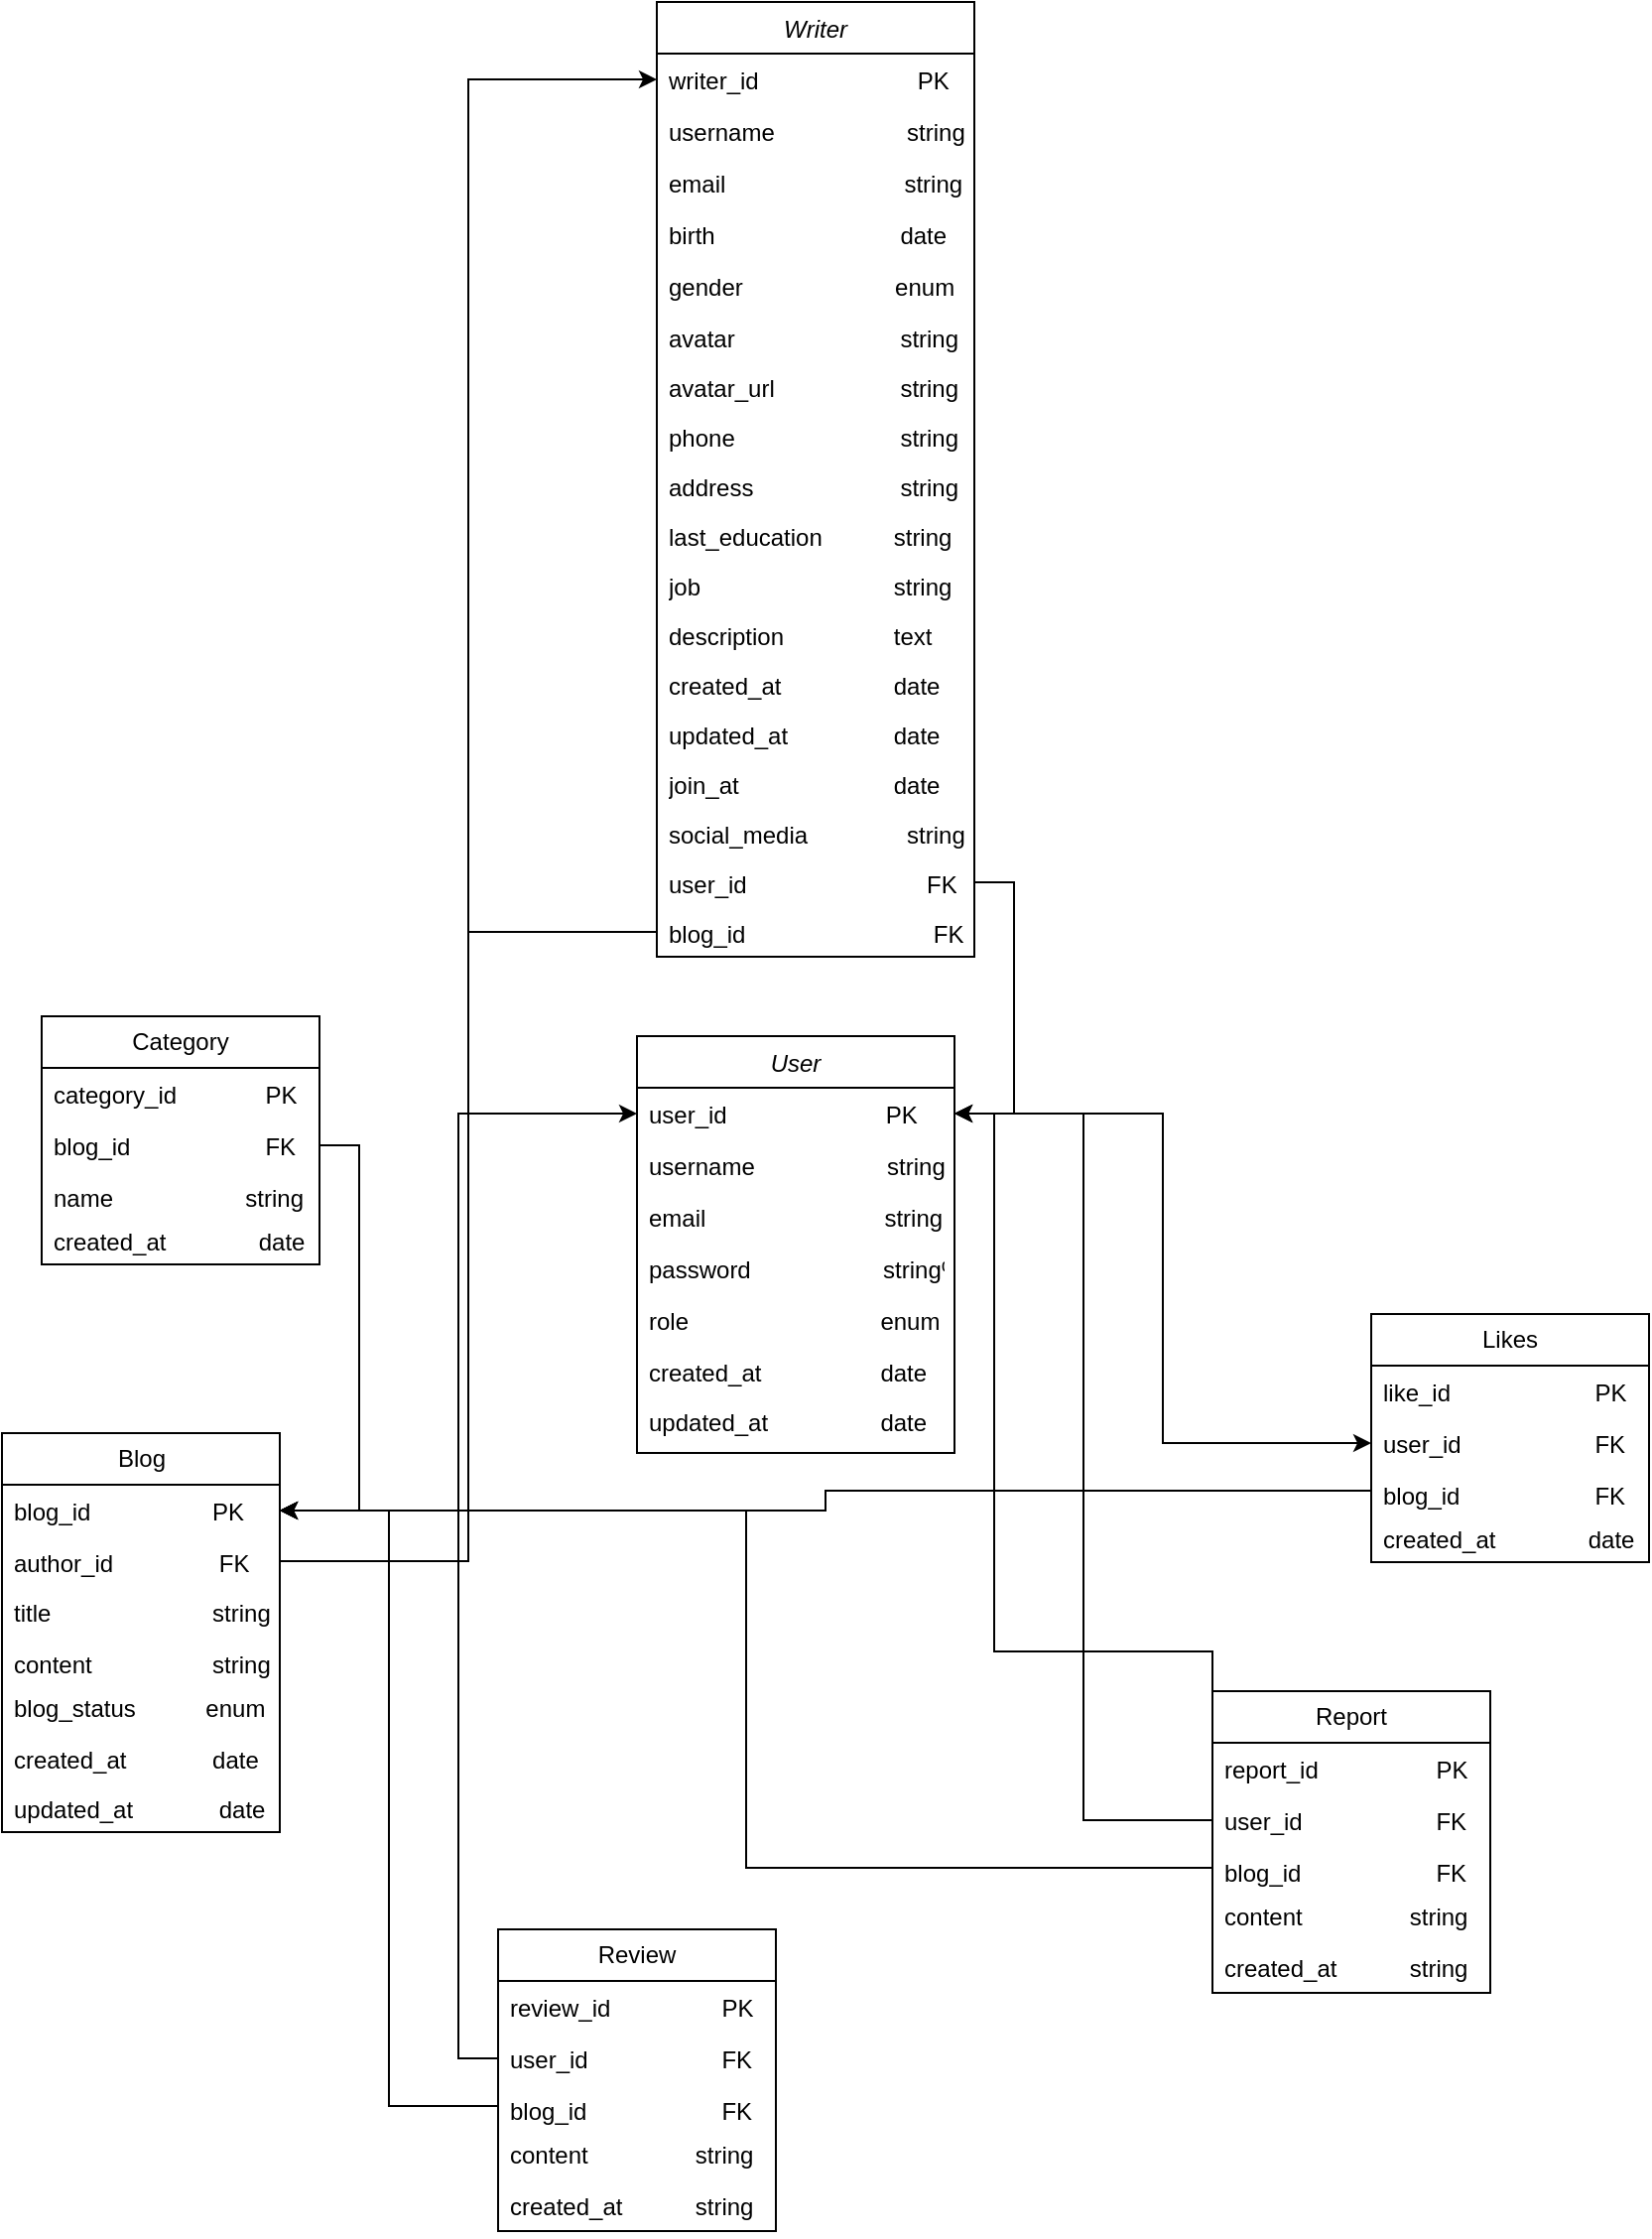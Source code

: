 <mxfile version="24.7.6">
  <diagram id="C5RBs43oDa-KdzZeNtuy" name="Page-1">
    <mxGraphModel dx="3318" dy="2538" grid="1" gridSize="10" guides="1" tooltips="1" connect="1" arrows="1" fold="1" page="1" pageScale="1" pageWidth="827" pageHeight="1169" math="0" shadow="0">
      <root>
        <mxCell id="WIyWlLk6GJQsqaUBKTNV-0" />
        <mxCell id="WIyWlLk6GJQsqaUBKTNV-1" parent="WIyWlLk6GJQsqaUBKTNV-0" />
        <mxCell id="zkfFHV4jXpPFQw0GAbJ--0" value="User" style="swimlane;fontStyle=2;align=center;verticalAlign=top;childLayout=stackLayout;horizontal=1;startSize=26;horizontalStack=0;resizeParent=1;resizeLast=0;collapsible=1;marginBottom=0;rounded=0;shadow=0;strokeWidth=1;" parent="WIyWlLk6GJQsqaUBKTNV-1" vertex="1">
          <mxGeometry x="160" y="-70" width="160" height="210" as="geometry">
            <mxRectangle x="230" y="140" width="160" height="26" as="alternateBounds" />
          </mxGeometry>
        </mxCell>
        <mxCell id="zkfFHV4jXpPFQw0GAbJ--1" value="user_id                        PK" style="text;align=left;verticalAlign=top;spacingLeft=4;spacingRight=4;overflow=hidden;rotatable=0;points=[[0,0.5],[1,0.5]];portConstraint=eastwest;" parent="zkfFHV4jXpPFQw0GAbJ--0" vertex="1">
          <mxGeometry y="26" width="160" height="26" as="geometry" />
        </mxCell>
        <mxCell id="zkfFHV4jXpPFQw0GAbJ--2" value="username                    string" style="text;align=left;verticalAlign=top;spacingLeft=4;spacingRight=4;overflow=hidden;rotatable=0;points=[[0,0.5],[1,0.5]];portConstraint=eastwest;rounded=0;shadow=0;html=0;" parent="zkfFHV4jXpPFQw0GAbJ--0" vertex="1">
          <mxGeometry y="52" width="160" height="26" as="geometry" />
        </mxCell>
        <mxCell id="zkfFHV4jXpPFQw0GAbJ--3" value="email                           string" style="text;align=left;verticalAlign=top;spacingLeft=4;spacingRight=4;overflow=hidden;rotatable=0;points=[[0,0.5],[1,0.5]];portConstraint=eastwest;rounded=0;shadow=0;html=0;" parent="zkfFHV4jXpPFQw0GAbJ--0" vertex="1">
          <mxGeometry y="78" width="160" height="26" as="geometry" />
        </mxCell>
        <mxCell id="Y3BVVtaJhXYWd-RFgLmI-7" value="password                    string%3CmxGraphModel%3E%3Croot%3E%3CmxCell%20id%3D%220%22%2F%3E%3CmxCell%20id%3D%221%22%20parent%3D%220%22%2F%3E%3CmxCell%20id%3D%222%22%20value%3D%22email%C2%A0%C2%A0%C2%A0%C2%A0%C2%A0%C2%A0%C2%A0%C2%A0%C2%A0%C2%A0%C2%A0%C2%A0%C2%A0%C2%A0%C2%A0%C2%A0%C2%A0%C2%A0%C2%A0%C2%A0%C2%A0%C2%A0%C2%A0%C2%A0%C2%A0%C2%A0%C2%A0string%22%20style%3D%22text%3Balign%3Dleft%3BverticalAlign%3Dtop%3BspacingLeft%3D4%3BspacingRight%3D4%3Boverflow%3Dhidden%3Brotatable%3D0%3Bpoints%3D%5B%5B0%2C0.5%5D%2C%5B1%2C0.5%5D%5D%3BportConstraint%3Deastwest%3Brounded%3D0%3Bshadow%3D0%3Bhtml%3D0%3B%22%20vertex%3D%221%22%20parent%3D%221%22%3E%3CmxGeometry%20x%3D%22230%22%20y%3D%22188%22%20width%3D%22160%22%20height%3D%2226%22%20as%3D%22geometry%22%2F%3E%3C%2FmxCell%3E%3C%2Froot%3E%3C%2FmxGraphModel%3E" style="text;align=left;verticalAlign=top;spacingLeft=4;spacingRight=4;overflow=hidden;rotatable=0;points=[[0,0.5],[1,0.5]];portConstraint=eastwest;rounded=0;shadow=0;html=0;" parent="zkfFHV4jXpPFQw0GAbJ--0" vertex="1">
          <mxGeometry y="104" width="160" height="26" as="geometry" />
        </mxCell>
        <mxCell id="Y3BVVtaJhXYWd-RFgLmI-8" value="role                             enum" style="text;align=left;verticalAlign=top;spacingLeft=4;spacingRight=4;overflow=hidden;rotatable=0;points=[[0,0.5],[1,0.5]];portConstraint=eastwest;rounded=0;shadow=0;html=0;" parent="zkfFHV4jXpPFQw0GAbJ--0" vertex="1">
          <mxGeometry y="130" width="160" height="26" as="geometry" />
        </mxCell>
        <mxCell id="Y3BVVtaJhXYWd-RFgLmI-24" value="created_at&lt;span style=&quot;white-space: pre;&quot;&gt;&#x9;&lt;/span&gt;&amp;nbsp; &amp;nbsp; &amp;nbsp; &amp;nbsp; &amp;nbsp; &amp;nbsp;date" style="text;strokeColor=none;fillColor=none;align=left;verticalAlign=top;spacingLeft=4;spacingRight=4;overflow=hidden;rotatable=0;points=[[0,0.5],[1,0.5]];portConstraint=eastwest;whiteSpace=wrap;html=1;" parent="zkfFHV4jXpPFQw0GAbJ--0" vertex="1">
          <mxGeometry y="156" width="160" height="25" as="geometry" />
        </mxCell>
        <mxCell id="Y3BVVtaJhXYWd-RFgLmI-25" value="updated_at&lt;span style=&quot;white-space: pre;&quot;&gt;&#x9;&lt;/span&gt;&amp;nbsp; &amp;nbsp; &amp;nbsp; &amp;nbsp; &amp;nbsp; &amp;nbsp;date" style="text;strokeColor=none;fillColor=none;align=left;verticalAlign=top;spacingLeft=4;spacingRight=4;overflow=hidden;rotatable=0;points=[[0,0.5],[1,0.5]];portConstraint=eastwest;whiteSpace=wrap;html=1;" parent="zkfFHV4jXpPFQw0GAbJ--0" vertex="1">
          <mxGeometry y="181" width="160" height="25" as="geometry" />
        </mxCell>
        <mxCell id="Y3BVVtaJhXYWd-RFgLmI-3" value="Blog" style="swimlane;fontStyle=0;childLayout=stackLayout;horizontal=1;startSize=26;fillColor=none;horizontalStack=0;resizeParent=1;resizeParentMax=0;resizeLast=0;collapsible=1;marginBottom=0;html=1;" parent="WIyWlLk6GJQsqaUBKTNV-1" vertex="1">
          <mxGeometry x="-160" y="130" width="140" height="201" as="geometry" />
        </mxCell>
        <mxCell id="Y3BVVtaJhXYWd-RFgLmI-4" value="blog_id&lt;span style=&quot;white-space: pre;&quot;&gt;&#x9;&lt;/span&gt;&lt;span style=&quot;white-space: pre;&quot;&gt;&#x9;&lt;/span&gt;&amp;nbsp; &amp;nbsp; &amp;nbsp;&amp;nbsp;&lt;span style=&quot;white-space: pre;&quot;&gt;PK&lt;/span&gt;" style="text;strokeColor=none;fillColor=none;align=left;verticalAlign=top;spacingLeft=4;spacingRight=4;overflow=hidden;rotatable=0;points=[[0,0.5],[1,0.5]];portConstraint=eastwest;whiteSpace=wrap;html=1;" parent="Y3BVVtaJhXYWd-RFgLmI-3" vertex="1">
          <mxGeometry y="26" width="140" height="26" as="geometry" />
        </mxCell>
        <mxCell id="Y3BVVtaJhXYWd-RFgLmI-18" value="author_id&lt;span style=&quot;white-space: pre;&quot;&gt;&#x9;&lt;/span&gt;&lt;span style=&quot;white-space: pre;&quot;&gt;&#x9;&amp;nbsp;&lt;/span&gt;&amp;nbsp; &amp;nbsp; &amp;nbsp; FK" style="text;strokeColor=none;fillColor=none;align=left;verticalAlign=top;spacingLeft=4;spacingRight=4;overflow=hidden;rotatable=0;points=[[0,0.5],[1,0.5]];portConstraint=eastwest;whiteSpace=wrap;html=1;" parent="Y3BVVtaJhXYWd-RFgLmI-3" vertex="1">
          <mxGeometry y="52" width="140" height="25" as="geometry" />
        </mxCell>
        <mxCell id="Y3BVVtaJhXYWd-RFgLmI-5" value="title&lt;span style=&quot;white-space: pre;&quot;&gt;&#x9;&lt;/span&gt;&lt;span style=&quot;white-space: pre;&quot;&gt;&#x9;&lt;/span&gt;&lt;span style=&quot;white-space: pre;&quot;&gt;&#x9;&lt;/span&gt;&amp;nbsp; &amp;nbsp; &amp;nbsp; string" style="text;strokeColor=none;fillColor=none;align=left;verticalAlign=top;spacingLeft=4;spacingRight=4;overflow=hidden;rotatable=0;points=[[0,0.5],[1,0.5]];portConstraint=eastwest;whiteSpace=wrap;html=1;" parent="Y3BVVtaJhXYWd-RFgLmI-3" vertex="1">
          <mxGeometry y="77" width="140" height="26" as="geometry" />
        </mxCell>
        <mxCell id="Y3BVVtaJhXYWd-RFgLmI-6" value="content&lt;span style=&quot;white-space: pre;&quot;&gt;&#x9;&lt;/span&gt;&lt;span style=&quot;white-space: pre;&quot;&gt;&#x9;&lt;/span&gt;&amp;nbsp; &amp;nbsp; &amp;nbsp; string" style="text;strokeColor=none;fillColor=none;align=left;verticalAlign=top;spacingLeft=4;spacingRight=4;overflow=hidden;rotatable=0;points=[[0,0.5],[1,0.5]];portConstraint=eastwest;whiteSpace=wrap;html=1;" parent="Y3BVVtaJhXYWd-RFgLmI-3" vertex="1">
          <mxGeometry y="103" width="140" height="22" as="geometry" />
        </mxCell>
        <mxCell id="Y3BVVtaJhXYWd-RFgLmI-59" value="blog_status&lt;span style=&quot;white-space: pre;&quot;&gt;&#x9;&lt;/span&gt;&amp;nbsp; &amp;nbsp; &amp;nbsp;enum" style="text;strokeColor=none;fillColor=none;align=left;verticalAlign=top;spacingLeft=4;spacingRight=4;overflow=hidden;rotatable=0;points=[[0,0.5],[1,0.5]];portConstraint=eastwest;whiteSpace=wrap;html=1;" parent="Y3BVVtaJhXYWd-RFgLmI-3" vertex="1">
          <mxGeometry y="125" width="140" height="26" as="geometry" />
        </mxCell>
        <mxCell id="Y3BVVtaJhXYWd-RFgLmI-15" value="created_at&lt;span style=&quot;white-space: pre;&quot;&gt;&#x9;&lt;/span&gt;&amp;nbsp; &amp;nbsp; &amp;nbsp; date" style="text;strokeColor=none;fillColor=none;align=left;verticalAlign=top;spacingLeft=4;spacingRight=4;overflow=hidden;rotatable=0;points=[[0,0.5],[1,0.5]];portConstraint=eastwest;whiteSpace=wrap;html=1;" parent="Y3BVVtaJhXYWd-RFgLmI-3" vertex="1">
          <mxGeometry y="151" width="140" height="25" as="geometry" />
        </mxCell>
        <mxCell id="Y3BVVtaJhXYWd-RFgLmI-17" value="updated_at&lt;span style=&quot;white-space: pre;&quot;&gt;&#x9;&lt;/span&gt;&amp;nbsp; &amp;nbsp; &amp;nbsp; &amp;nbsp;date" style="text;strokeColor=none;fillColor=none;align=left;verticalAlign=top;spacingLeft=4;spacingRight=4;overflow=hidden;rotatable=0;points=[[0,0.5],[1,0.5]];portConstraint=eastwest;whiteSpace=wrap;html=1;" parent="Y3BVVtaJhXYWd-RFgLmI-3" vertex="1">
          <mxGeometry y="176" width="140" height="25" as="geometry" />
        </mxCell>
        <mxCell id="Y3BVVtaJhXYWd-RFgLmI-20" value="Review" style="swimlane;fontStyle=0;childLayout=stackLayout;horizontal=1;startSize=26;fillColor=none;horizontalStack=0;resizeParent=1;resizeParentMax=0;resizeLast=0;collapsible=1;marginBottom=0;whiteSpace=wrap;html=1;" parent="WIyWlLk6GJQsqaUBKTNV-1" vertex="1">
          <mxGeometry x="90" y="380" width="140" height="152" as="geometry" />
        </mxCell>
        <mxCell id="Y3BVVtaJhXYWd-RFgLmI-21" value="review_id&lt;span style=&quot;white-space: pre;&quot;&gt;&#x9;&lt;/span&gt;&lt;span style=&quot;white-space: pre;&quot;&gt;&#x9;&lt;/span&gt;&lt;span style=&quot;white-space: pre;&quot;&gt;&#x9;&lt;/span&gt;PK" style="text;strokeColor=none;fillColor=none;align=left;verticalAlign=top;spacingLeft=4;spacingRight=4;overflow=hidden;rotatable=0;points=[[0,0.5],[1,0.5]];portConstraint=eastwest;whiteSpace=wrap;html=1;" parent="Y3BVVtaJhXYWd-RFgLmI-20" vertex="1">
          <mxGeometry y="26" width="140" height="26" as="geometry" />
        </mxCell>
        <mxCell id="Y3BVVtaJhXYWd-RFgLmI-22" value="user_id&lt;span style=&quot;white-space: pre;&quot;&gt;&#x9;&lt;/span&gt;&lt;span style=&quot;white-space: pre;&quot;&gt;&#x9;&lt;span style=&quot;white-space: pre;&quot;&gt;&#x9;&lt;/span&gt;FK&lt;/span&gt;" style="text;strokeColor=none;fillColor=none;align=left;verticalAlign=top;spacingLeft=4;spacingRight=4;overflow=hidden;rotatable=0;points=[[0,0.5],[1,0.5]];portConstraint=eastwest;whiteSpace=wrap;html=1;" parent="Y3BVVtaJhXYWd-RFgLmI-20" vertex="1">
          <mxGeometry y="52" width="140" height="26" as="geometry" />
        </mxCell>
        <mxCell id="Y3BVVtaJhXYWd-RFgLmI-23" value="blog_id&lt;span style=&quot;white-space: pre;&quot;&gt;&#x9;&lt;/span&gt;&lt;span style=&quot;white-space: pre;&quot;&gt;&#x9;&lt;/span&gt;&lt;span style=&quot;white-space: pre;&quot;&gt;&#x9;&lt;/span&gt;FK" style="text;strokeColor=none;fillColor=none;align=left;verticalAlign=top;spacingLeft=4;spacingRight=4;overflow=hidden;rotatable=0;points=[[0,0.5],[1,0.5]];portConstraint=eastwest;whiteSpace=wrap;html=1;" parent="Y3BVVtaJhXYWd-RFgLmI-20" vertex="1">
          <mxGeometry y="78" width="140" height="22" as="geometry" />
        </mxCell>
        <mxCell id="Y3BVVtaJhXYWd-RFgLmI-34" value="content&lt;span style=&quot;white-space: pre;&quot;&gt;&#x9;&lt;/span&gt;&lt;span style=&quot;white-space: pre;&quot;&gt;&#x9;&amp;nbsp;&lt;/span&gt;&amp;nbsp; &amp;nbsp;string" style="text;strokeColor=none;fillColor=none;align=left;verticalAlign=top;spacingLeft=4;spacingRight=4;overflow=hidden;rotatable=0;points=[[0,0.5],[1,0.5]];portConstraint=eastwest;whiteSpace=wrap;html=1;" parent="Y3BVVtaJhXYWd-RFgLmI-20" vertex="1">
          <mxGeometry y="100" width="140" height="26" as="geometry" />
        </mxCell>
        <mxCell id="Y3BVVtaJhXYWd-RFgLmI-35" value="created_at&lt;span style=&quot;white-space: pre;&quot;&gt;&#x9;&amp;nbsp;&lt;/span&gt;&amp;nbsp; &amp;nbsp;string" style="text;strokeColor=none;fillColor=none;align=left;verticalAlign=top;spacingLeft=4;spacingRight=4;overflow=hidden;rotatable=0;points=[[0,0.5],[1,0.5]];portConstraint=eastwest;whiteSpace=wrap;html=1;" parent="Y3BVVtaJhXYWd-RFgLmI-20" vertex="1">
          <mxGeometry y="126" width="140" height="26" as="geometry" />
        </mxCell>
        <mxCell id="Y3BVVtaJhXYWd-RFgLmI-47" value="Likes" style="swimlane;fontStyle=0;childLayout=stackLayout;horizontal=1;startSize=26;fillColor=none;horizontalStack=0;resizeParent=1;resizeParentMax=0;resizeLast=0;collapsible=1;marginBottom=0;whiteSpace=wrap;html=1;" parent="WIyWlLk6GJQsqaUBKTNV-1" vertex="1">
          <mxGeometry x="530" y="70" width="140" height="125" as="geometry" />
        </mxCell>
        <mxCell id="Y3BVVtaJhXYWd-RFgLmI-48" value="like_id&lt;span style=&quot;white-space: pre;&quot;&gt;&#x9;&lt;/span&gt;&lt;span style=&quot;white-space: pre;&quot;&gt;&#x9;&lt;/span&gt;&lt;span style=&quot;white-space: pre;&quot;&gt;&#x9;&lt;/span&gt;PK" style="text;strokeColor=none;fillColor=none;align=left;verticalAlign=top;spacingLeft=4;spacingRight=4;overflow=hidden;rotatable=0;points=[[0,0.5],[1,0.5]];portConstraint=eastwest;whiteSpace=wrap;html=1;" parent="Y3BVVtaJhXYWd-RFgLmI-47" vertex="1">
          <mxGeometry y="26" width="140" height="26" as="geometry" />
        </mxCell>
        <mxCell id="Y3BVVtaJhXYWd-RFgLmI-49" value="user_id&lt;span style=&quot;white-space: pre;&quot;&gt;&#x9;&lt;/span&gt;&lt;span style=&quot;white-space: pre;&quot;&gt;&#x9;&lt;span style=&quot;white-space: pre;&quot;&gt;&#x9;&lt;/span&gt;FK&lt;/span&gt;" style="text;strokeColor=none;fillColor=none;align=left;verticalAlign=top;spacingLeft=4;spacingRight=4;overflow=hidden;rotatable=0;points=[[0,0.5],[1,0.5]];portConstraint=eastwest;whiteSpace=wrap;html=1;" parent="Y3BVVtaJhXYWd-RFgLmI-47" vertex="1">
          <mxGeometry y="52" width="140" height="26" as="geometry" />
        </mxCell>
        <mxCell id="Y3BVVtaJhXYWd-RFgLmI-50" value="blog_id&lt;span style=&quot;white-space: pre;&quot;&gt;&#x9;&lt;/span&gt;&lt;span style=&quot;white-space: pre;&quot;&gt;&#x9;&lt;/span&gt;&lt;span style=&quot;white-space: pre;&quot;&gt;&#x9;&lt;/span&gt;FK" style="text;strokeColor=none;fillColor=none;align=left;verticalAlign=top;spacingLeft=4;spacingRight=4;overflow=hidden;rotatable=0;points=[[0,0.5],[1,0.5]];portConstraint=eastwest;whiteSpace=wrap;html=1;" parent="Y3BVVtaJhXYWd-RFgLmI-47" vertex="1">
          <mxGeometry y="78" width="140" height="22" as="geometry" />
        </mxCell>
        <mxCell id="Y3BVVtaJhXYWd-RFgLmI-58" value="created_at&lt;span style=&quot;white-space: pre;&quot;&gt;&#x9;&lt;/span&gt;&amp;nbsp; &amp;nbsp; &amp;nbsp; &amp;nbsp;date" style="text;strokeColor=none;fillColor=none;align=left;verticalAlign=top;spacingLeft=4;spacingRight=4;overflow=hidden;rotatable=0;points=[[0,0.5],[1,0.5]];portConstraint=eastwest;whiteSpace=wrap;html=1;" parent="Y3BVVtaJhXYWd-RFgLmI-47" vertex="1">
          <mxGeometry y="100" width="140" height="25" as="geometry" />
        </mxCell>
        <mxCell id="Y3BVVtaJhXYWd-RFgLmI-62" value="Report" style="swimlane;fontStyle=0;childLayout=stackLayout;horizontal=1;startSize=26;fillColor=none;horizontalStack=0;resizeParent=1;resizeParentMax=0;resizeLast=0;collapsible=1;marginBottom=0;whiteSpace=wrap;html=1;" parent="WIyWlLk6GJQsqaUBKTNV-1" vertex="1">
          <mxGeometry x="450" y="260" width="140" height="152" as="geometry" />
        </mxCell>
        <mxCell id="Y3BVVtaJhXYWd-RFgLmI-63" value="report_id&lt;span style=&quot;white-space: pre;&quot;&gt;&#x9;&lt;/span&gt;&lt;span style=&quot;white-space: pre;&quot;&gt;&#x9;&lt;/span&gt;&lt;span style=&quot;white-space: pre;&quot;&gt;&#x9;&lt;/span&gt;PK" style="text;strokeColor=none;fillColor=none;align=left;verticalAlign=top;spacingLeft=4;spacingRight=4;overflow=hidden;rotatable=0;points=[[0,0.5],[1,0.5]];portConstraint=eastwest;whiteSpace=wrap;html=1;" parent="Y3BVVtaJhXYWd-RFgLmI-62" vertex="1">
          <mxGeometry y="26" width="140" height="26" as="geometry" />
        </mxCell>
        <mxCell id="Y3BVVtaJhXYWd-RFgLmI-64" value="user_id&lt;span style=&quot;white-space: pre;&quot;&gt;&#x9;&lt;/span&gt;&lt;span style=&quot;white-space: pre;&quot;&gt;&#x9;&lt;span style=&quot;white-space: pre;&quot;&gt;&#x9;&lt;/span&gt;FK&lt;/span&gt;" style="text;strokeColor=none;fillColor=none;align=left;verticalAlign=top;spacingLeft=4;spacingRight=4;overflow=hidden;rotatable=0;points=[[0,0.5],[1,0.5]];portConstraint=eastwest;whiteSpace=wrap;html=1;" parent="Y3BVVtaJhXYWd-RFgLmI-62" vertex="1">
          <mxGeometry y="52" width="140" height="26" as="geometry" />
        </mxCell>
        <mxCell id="Y3BVVtaJhXYWd-RFgLmI-65" value="blog_id&lt;span style=&quot;white-space: pre;&quot;&gt;&#x9;&lt;/span&gt;&lt;span style=&quot;white-space: pre;&quot;&gt;&#x9;&lt;/span&gt;&lt;span style=&quot;white-space: pre;&quot;&gt;&#x9;&lt;/span&gt;FK" style="text;strokeColor=none;fillColor=none;align=left;verticalAlign=top;spacingLeft=4;spacingRight=4;overflow=hidden;rotatable=0;points=[[0,0.5],[1,0.5]];portConstraint=eastwest;whiteSpace=wrap;html=1;" parent="Y3BVVtaJhXYWd-RFgLmI-62" vertex="1">
          <mxGeometry y="78" width="140" height="22" as="geometry" />
        </mxCell>
        <mxCell id="Y3BVVtaJhXYWd-RFgLmI-66" value="content&lt;span style=&quot;white-space: pre;&quot;&gt;&#x9;&lt;/span&gt;&lt;span style=&quot;white-space: pre;&quot;&gt;&#x9;&amp;nbsp;&lt;/span&gt;&amp;nbsp; &amp;nbsp;string" style="text;strokeColor=none;fillColor=none;align=left;verticalAlign=top;spacingLeft=4;spacingRight=4;overflow=hidden;rotatable=0;points=[[0,0.5],[1,0.5]];portConstraint=eastwest;whiteSpace=wrap;html=1;" parent="Y3BVVtaJhXYWd-RFgLmI-62" vertex="1">
          <mxGeometry y="100" width="140" height="26" as="geometry" />
        </mxCell>
        <mxCell id="Y3BVVtaJhXYWd-RFgLmI-67" value="created_at&lt;span style=&quot;white-space: pre;&quot;&gt;&#x9;&amp;nbsp;&lt;/span&gt;&amp;nbsp; &amp;nbsp;string" style="text;strokeColor=none;fillColor=none;align=left;verticalAlign=top;spacingLeft=4;spacingRight=4;overflow=hidden;rotatable=0;points=[[0,0.5],[1,0.5]];portConstraint=eastwest;whiteSpace=wrap;html=1;" parent="Y3BVVtaJhXYWd-RFgLmI-62" vertex="1">
          <mxGeometry y="126" width="140" height="26" as="geometry" />
        </mxCell>
        <mxCell id="Y3BVVtaJhXYWd-RFgLmI-71" style="edgeStyle=orthogonalEdgeStyle;rounded=0;orthogonalLoop=1;jettySize=auto;html=1;exitX=1;exitY=0.5;exitDx=0;exitDy=0;" parent="WIyWlLk6GJQsqaUBKTNV-1" source="zkfFHV4jXpPFQw0GAbJ--1" target="Y3BVVtaJhXYWd-RFgLmI-49" edge="1">
          <mxGeometry relative="1" as="geometry" />
        </mxCell>
        <mxCell id="Y3BVVtaJhXYWd-RFgLmI-73" style="edgeStyle=orthogonalEdgeStyle;rounded=0;orthogonalLoop=1;jettySize=auto;html=1;exitX=0;exitY=0.5;exitDx=0;exitDy=0;entryX=1;entryY=0.5;entryDx=0;entryDy=0;" parent="WIyWlLk6GJQsqaUBKTNV-1" source="Y3BVVtaJhXYWd-RFgLmI-50" target="Y3BVVtaJhXYWd-RFgLmI-4" edge="1">
          <mxGeometry relative="1" as="geometry" />
        </mxCell>
        <mxCell id="Y3BVVtaJhXYWd-RFgLmI-72" style="edgeStyle=orthogonalEdgeStyle;rounded=0;orthogonalLoop=1;jettySize=auto;html=1;exitX=0;exitY=0.5;exitDx=0;exitDy=0;entryX=1;entryY=0.5;entryDx=0;entryDy=0;" parent="WIyWlLk6GJQsqaUBKTNV-1" source="Y3BVVtaJhXYWd-RFgLmI-64" target="zkfFHV4jXpPFQw0GAbJ--1" edge="1">
          <mxGeometry relative="1" as="geometry">
            <mxPoint x="310" y="160" as="targetPoint" />
            <Array as="points">
              <mxPoint x="450" y="240" />
              <mxPoint x="340" y="240" />
              <mxPoint x="340" y="-31" />
            </Array>
          </mxGeometry>
        </mxCell>
        <mxCell id="Y3BVVtaJhXYWd-RFgLmI-75" style="edgeStyle=orthogonalEdgeStyle;rounded=0;orthogonalLoop=1;jettySize=auto;html=1;exitX=0;exitY=0.5;exitDx=0;exitDy=0;entryX=0;entryY=0.5;entryDx=0;entryDy=0;" parent="WIyWlLk6GJQsqaUBKTNV-1" source="Y3BVVtaJhXYWd-RFgLmI-22" target="zkfFHV4jXpPFQw0GAbJ--1" edge="1">
          <mxGeometry relative="1" as="geometry" />
        </mxCell>
        <mxCell id="Y3BVVtaJhXYWd-RFgLmI-76" style="edgeStyle=orthogonalEdgeStyle;rounded=0;orthogonalLoop=1;jettySize=auto;html=1;exitX=0;exitY=0.5;exitDx=0;exitDy=0;entryX=1;entryY=0.5;entryDx=0;entryDy=0;" parent="WIyWlLk6GJQsqaUBKTNV-1" source="Y3BVVtaJhXYWd-RFgLmI-23" target="Y3BVVtaJhXYWd-RFgLmI-4" edge="1">
          <mxGeometry relative="1" as="geometry" />
        </mxCell>
        <mxCell id="Y3BVVtaJhXYWd-RFgLmI-77" style="edgeStyle=orthogonalEdgeStyle;rounded=0;orthogonalLoop=1;jettySize=auto;html=1;exitX=0;exitY=0.5;exitDx=0;exitDy=0;entryX=1;entryY=0.5;entryDx=0;entryDy=0;" parent="WIyWlLk6GJQsqaUBKTNV-1" source="Y3BVVtaJhXYWd-RFgLmI-65" target="Y3BVVtaJhXYWd-RFgLmI-4" edge="1">
          <mxGeometry relative="1" as="geometry" />
        </mxCell>
        <mxCell id="Y3BVVtaJhXYWd-RFgLmI-78" style="edgeStyle=orthogonalEdgeStyle;rounded=0;orthogonalLoop=1;jettySize=auto;html=1;exitX=0;exitY=0.5;exitDx=0;exitDy=0;entryX=1;entryY=0.5;entryDx=0;entryDy=0;" parent="WIyWlLk6GJQsqaUBKTNV-1" source="Y3BVVtaJhXYWd-RFgLmI-64" target="zkfFHV4jXpPFQw0GAbJ--1" edge="1">
          <mxGeometry relative="1" as="geometry" />
        </mxCell>
        <mxCell id="Y3BVVtaJhXYWd-RFgLmI-79" value="Category" style="swimlane;fontStyle=0;childLayout=stackLayout;horizontal=1;startSize=26;fillColor=none;horizontalStack=0;resizeParent=1;resizeParentMax=0;resizeLast=0;collapsible=1;marginBottom=0;whiteSpace=wrap;html=1;" parent="WIyWlLk6GJQsqaUBKTNV-1" vertex="1">
          <mxGeometry x="-140" y="-80" width="140" height="125" as="geometry" />
        </mxCell>
        <mxCell id="Y3BVVtaJhXYWd-RFgLmI-80" value="category_id&lt;span style=&quot;white-space: pre;&quot;&gt;&#x9;&lt;/span&gt;&lt;span style=&quot;white-space: pre;&quot;&gt;&#x9;&lt;/span&gt;PK" style="text;strokeColor=none;fillColor=none;align=left;verticalAlign=top;spacingLeft=4;spacingRight=4;overflow=hidden;rotatable=0;points=[[0,0.5],[1,0.5]];portConstraint=eastwest;whiteSpace=wrap;html=1;" parent="Y3BVVtaJhXYWd-RFgLmI-79" vertex="1">
          <mxGeometry y="26" width="140" height="26" as="geometry" />
        </mxCell>
        <mxCell id="Y3BVVtaJhXYWd-RFgLmI-81" value="blog_id&lt;span style=&quot;white-space: pre;&quot;&gt;&#x9;&lt;/span&gt;&lt;span style=&quot;white-space: pre;&quot;&gt;&#x9;&lt;span style=&quot;white-space: pre;&quot;&gt;&#x9;&lt;/span&gt;FK&lt;/span&gt;" style="text;strokeColor=none;fillColor=none;align=left;verticalAlign=top;spacingLeft=4;spacingRight=4;overflow=hidden;rotatable=0;points=[[0,0.5],[1,0.5]];portConstraint=eastwest;whiteSpace=wrap;html=1;" parent="Y3BVVtaJhXYWd-RFgLmI-79" vertex="1">
          <mxGeometry y="52" width="140" height="26" as="geometry" />
        </mxCell>
        <mxCell id="Y3BVVtaJhXYWd-RFgLmI-82" value="name&lt;span style=&quot;white-space: pre;&quot;&gt;&#x9;&lt;/span&gt;&lt;span style=&quot;white-space: pre;&quot;&gt;&#x9;&lt;/span&gt;&amp;nbsp; &amp;nbsp; &amp;nbsp;string" style="text;strokeColor=none;fillColor=none;align=left;verticalAlign=top;spacingLeft=4;spacingRight=4;overflow=hidden;rotatable=0;points=[[0,0.5],[1,0.5]];portConstraint=eastwest;whiteSpace=wrap;html=1;" parent="Y3BVVtaJhXYWd-RFgLmI-79" vertex="1">
          <mxGeometry y="78" width="140" height="22" as="geometry" />
        </mxCell>
        <mxCell id="Y3BVVtaJhXYWd-RFgLmI-83" value="created_at&lt;span style=&quot;white-space: pre;&quot;&gt;&#x9;&lt;/span&gt;&amp;nbsp; &amp;nbsp; &amp;nbsp; &amp;nbsp;date" style="text;strokeColor=none;fillColor=none;align=left;verticalAlign=top;spacingLeft=4;spacingRight=4;overflow=hidden;rotatable=0;points=[[0,0.5],[1,0.5]];portConstraint=eastwest;whiteSpace=wrap;html=1;" parent="Y3BVVtaJhXYWd-RFgLmI-79" vertex="1">
          <mxGeometry y="100" width="140" height="25" as="geometry" />
        </mxCell>
        <mxCell id="Y3BVVtaJhXYWd-RFgLmI-84" style="edgeStyle=orthogonalEdgeStyle;rounded=0;orthogonalLoop=1;jettySize=auto;html=1;exitX=1;exitY=0.5;exitDx=0;exitDy=0;entryX=1;entryY=0.5;entryDx=0;entryDy=0;" parent="WIyWlLk6GJQsqaUBKTNV-1" source="Y3BVVtaJhXYWd-RFgLmI-81" target="Y3BVVtaJhXYWd-RFgLmI-4" edge="1">
          <mxGeometry relative="1" as="geometry" />
        </mxCell>
        <mxCell id="Y3BVVtaJhXYWd-RFgLmI-85" style="edgeStyle=orthogonalEdgeStyle;rounded=0;orthogonalLoop=1;jettySize=auto;html=1;exitX=1;exitY=0.5;exitDx=0;exitDy=0;entryX=0;entryY=0.5;entryDx=0;entryDy=0;" parent="WIyWlLk6GJQsqaUBKTNV-1" source="Y3BVVtaJhXYWd-RFgLmI-18" target="5L32HLJstGVHWE7THopw-1" edge="1">
          <mxGeometry relative="1" as="geometry" />
        </mxCell>
        <mxCell id="5L32HLJstGVHWE7THopw-0" value="Writer" style="swimlane;fontStyle=2;align=center;verticalAlign=top;childLayout=stackLayout;horizontal=1;startSize=26;horizontalStack=0;resizeParent=1;resizeLast=0;collapsible=1;marginBottom=0;rounded=0;shadow=0;strokeWidth=1;" parent="WIyWlLk6GJQsqaUBKTNV-1" vertex="1">
          <mxGeometry x="170" y="-591" width="160" height="481" as="geometry">
            <mxRectangle x="230" y="140" width="160" height="26" as="alternateBounds" />
          </mxGeometry>
        </mxCell>
        <mxCell id="5L32HLJstGVHWE7THopw-1" value="writer_id                        PK" style="text;align=left;verticalAlign=top;spacingLeft=4;spacingRight=4;overflow=hidden;rotatable=0;points=[[0,0.5],[1,0.5]];portConstraint=eastwest;" parent="5L32HLJstGVHWE7THopw-0" vertex="1">
          <mxGeometry y="26" width="160" height="26" as="geometry" />
        </mxCell>
        <mxCell id="5L32HLJstGVHWE7THopw-2" value="username                    string" style="text;align=left;verticalAlign=top;spacingLeft=4;spacingRight=4;overflow=hidden;rotatable=0;points=[[0,0.5],[1,0.5]];portConstraint=eastwest;rounded=0;shadow=0;html=0;" parent="5L32HLJstGVHWE7THopw-0" vertex="1">
          <mxGeometry y="52" width="160" height="26" as="geometry" />
        </mxCell>
        <mxCell id="5L32HLJstGVHWE7THopw-3" value="email                           string" style="text;align=left;verticalAlign=top;spacingLeft=4;spacingRight=4;overflow=hidden;rotatable=0;points=[[0,0.5],[1,0.5]];portConstraint=eastwest;rounded=0;shadow=0;html=0;" parent="5L32HLJstGVHWE7THopw-0" vertex="1">
          <mxGeometry y="78" width="160" height="26" as="geometry" />
        </mxCell>
        <mxCell id="5L32HLJstGVHWE7THopw-4" value="birth                            date" style="text;align=left;verticalAlign=top;spacingLeft=4;spacingRight=4;overflow=hidden;rotatable=0;points=[[0,0.5],[1,0.5]];portConstraint=eastwest;rounded=0;shadow=0;html=0;" parent="5L32HLJstGVHWE7THopw-0" vertex="1">
          <mxGeometry y="104" width="160" height="26" as="geometry" />
        </mxCell>
        <mxCell id="5L32HLJstGVHWE7THopw-5" value="gender                       enum" style="text;align=left;verticalAlign=top;spacingLeft=4;spacingRight=4;overflow=hidden;rotatable=0;points=[[0,0.5],[1,0.5]];portConstraint=eastwest;rounded=0;shadow=0;html=0;" parent="5L32HLJstGVHWE7THopw-0" vertex="1">
          <mxGeometry y="130" width="160" height="26" as="geometry" />
        </mxCell>
        <mxCell id="5L32HLJstGVHWE7THopw-6" value="avatar&lt;span style=&quot;white-space: pre;&quot;&gt;&#x9;&lt;/span&gt;&lt;span style=&quot;white-space: pre;&quot;&gt;&#x9;&lt;/span&gt;&amp;nbsp; &amp;nbsp; &amp;nbsp; &amp;nbsp; &amp;nbsp; &amp;nbsp;string" style="text;strokeColor=none;fillColor=none;align=left;verticalAlign=top;spacingLeft=4;spacingRight=4;overflow=hidden;rotatable=0;points=[[0,0.5],[1,0.5]];portConstraint=eastwest;whiteSpace=wrap;html=1;" parent="5L32HLJstGVHWE7THopw-0" vertex="1">
          <mxGeometry y="156" width="160" height="25" as="geometry" />
        </mxCell>
        <mxCell id="5L32HLJstGVHWE7THopw-7" value="avatar_url&lt;span style=&quot;white-space: pre;&quot;&gt;&#x9;&lt;/span&gt;&amp;nbsp; &amp;nbsp; &amp;nbsp; &amp;nbsp; &amp;nbsp; &amp;nbsp;string" style="text;strokeColor=none;fillColor=none;align=left;verticalAlign=top;spacingLeft=4;spacingRight=4;overflow=hidden;rotatable=0;points=[[0,0.5],[1,0.5]];portConstraint=eastwest;whiteSpace=wrap;html=1;" parent="5L32HLJstGVHWE7THopw-0" vertex="1">
          <mxGeometry y="181" width="160" height="25" as="geometry" />
        </mxCell>
        <mxCell id="5L32HLJstGVHWE7THopw-8" value="phone&lt;span style=&quot;white-space: pre;&quot;&gt;&#x9;&lt;/span&gt;&lt;span style=&quot;white-space: pre;&quot;&gt;&#x9;&lt;/span&gt;&amp;nbsp; &amp;nbsp; &amp;nbsp; &amp;nbsp; &amp;nbsp; &amp;nbsp;string" style="text;strokeColor=none;fillColor=none;align=left;verticalAlign=top;spacingLeft=4;spacingRight=4;overflow=hidden;rotatable=0;points=[[0,0.5],[1,0.5]];portConstraint=eastwest;whiteSpace=wrap;html=1;" parent="5L32HLJstGVHWE7THopw-0" vertex="1">
          <mxGeometry y="206" width="160" height="25" as="geometry" />
        </mxCell>
        <mxCell id="5L32HLJstGVHWE7THopw-9" value="address&lt;span style=&quot;white-space: pre;&quot;&gt;&#x9;&lt;/span&gt;&lt;span style=&quot;white-space: pre;&quot;&gt;&#x9;&lt;/span&gt;&lt;span style=&quot;white-space: pre;&quot;&gt;&#x9;&lt;/span&gt;&amp;nbsp; &amp;nbsp;string" style="text;strokeColor=none;fillColor=none;align=left;verticalAlign=top;spacingLeft=4;spacingRight=4;overflow=hidden;rotatable=0;points=[[0,0.5],[1,0.5]];portConstraint=eastwest;whiteSpace=wrap;html=1;" parent="5L32HLJstGVHWE7THopw-0" vertex="1">
          <mxGeometry y="231" width="160" height="25" as="geometry" />
        </mxCell>
        <mxCell id="5L32HLJstGVHWE7THopw-10" value="last_education&lt;span style=&quot;white-space: pre;&quot;&gt;&#x9;&lt;/span&gt;&lt;span style=&quot;white-space: pre;&quot;&gt;&#x9;&lt;/span&gt;&amp;nbsp; string" style="text;strokeColor=none;fillColor=none;align=left;verticalAlign=top;spacingLeft=4;spacingRight=4;overflow=hidden;rotatable=0;points=[[0,0.5],[1,0.5]];portConstraint=eastwest;whiteSpace=wrap;html=1;" parent="5L32HLJstGVHWE7THopw-0" vertex="1">
          <mxGeometry y="256" width="160" height="25" as="geometry" />
        </mxCell>
        <mxCell id="5L32HLJstGVHWE7THopw-11" value="job&lt;span style=&quot;white-space: pre;&quot;&gt;&#x9;&lt;/span&gt;&lt;span style=&quot;white-space: pre;&quot;&gt;&#x9;&lt;/span&gt;&lt;span style=&quot;white-space: pre;&quot;&gt;&#x9;&lt;/span&gt;&lt;span style=&quot;white-space: pre;&quot;&gt;&#x9;&lt;/span&gt;&amp;nbsp; string" style="text;strokeColor=none;fillColor=none;align=left;verticalAlign=top;spacingLeft=4;spacingRight=4;overflow=hidden;rotatable=0;points=[[0,0.5],[1,0.5]];portConstraint=eastwest;whiteSpace=wrap;html=1;" parent="5L32HLJstGVHWE7THopw-0" vertex="1">
          <mxGeometry y="281" width="160" height="25" as="geometry" />
        </mxCell>
        <mxCell id="5L32HLJstGVHWE7THopw-12" value="description&lt;span style=&quot;white-space: pre;&quot;&gt;&#x9;&lt;/span&gt;&lt;span style=&quot;white-space: pre;&quot;&gt;&#x9;&lt;/span&gt;&amp;nbsp; text" style="text;strokeColor=none;fillColor=none;align=left;verticalAlign=top;spacingLeft=4;spacingRight=4;overflow=hidden;rotatable=0;points=[[0,0.5],[1,0.5]];portConstraint=eastwest;whiteSpace=wrap;html=1;" parent="5L32HLJstGVHWE7THopw-0" vertex="1">
          <mxGeometry y="306" width="160" height="25" as="geometry" />
        </mxCell>
        <mxCell id="5L32HLJstGVHWE7THopw-13" value="created_at&lt;span style=&quot;white-space: pre;&quot;&gt;&#x9;&lt;/span&gt;&lt;span style=&quot;white-space: pre;&quot;&gt;&#x9;&lt;/span&gt;&amp;nbsp; date" style="text;strokeColor=none;fillColor=none;align=left;verticalAlign=top;spacingLeft=4;spacingRight=4;overflow=hidden;rotatable=0;points=[[0,0.5],[1,0.5]];portConstraint=eastwest;whiteSpace=wrap;html=1;" parent="5L32HLJstGVHWE7THopw-0" vertex="1">
          <mxGeometry y="331" width="160" height="25" as="geometry" />
        </mxCell>
        <mxCell id="5L32HLJstGVHWE7THopw-14" value="updated_at&lt;span style=&quot;white-space: pre;&quot;&gt;&#x9;&lt;/span&gt;&lt;span style=&quot;white-space: pre;&quot;&gt;&#x9;&lt;/span&gt;&amp;nbsp; date" style="text;strokeColor=none;fillColor=none;align=left;verticalAlign=top;spacingLeft=4;spacingRight=4;overflow=hidden;rotatable=0;points=[[0,0.5],[1,0.5]];portConstraint=eastwest;whiteSpace=wrap;html=1;" parent="5L32HLJstGVHWE7THopw-0" vertex="1">
          <mxGeometry y="356" width="160" height="25" as="geometry" />
        </mxCell>
        <mxCell id="5L32HLJstGVHWE7THopw-15" value="join_at&lt;span style=&quot;white-space: pre;&quot;&gt;&#x9;&lt;/span&gt;&lt;span style=&quot;white-space: pre;&quot;&gt;&#x9;&lt;/span&gt;&amp;nbsp; &amp;nbsp; &amp;nbsp; &amp;nbsp;&lt;span style=&quot;white-space: pre;&quot;&gt;&#x9;&lt;/span&gt;&amp;nbsp; date" style="text;strokeColor=none;fillColor=none;align=left;verticalAlign=top;spacingLeft=4;spacingRight=4;overflow=hidden;rotatable=0;points=[[0,0.5],[1,0.5]];portConstraint=eastwest;whiteSpace=wrap;html=1;" parent="5L32HLJstGVHWE7THopw-0" vertex="1">
          <mxGeometry y="381" width="160" height="25" as="geometry" />
        </mxCell>
        <mxCell id="URRXQs87ZWhhMfWjFnpp-4" value="social_media&lt;span style=&quot;white-space: pre;&quot;&gt;&#x9;&lt;/span&gt;&lt;span style=&quot;white-space: pre;&quot;&gt;&#x9;&lt;/span&gt;&amp;nbsp; &amp;nbsp; string" style="text;strokeColor=none;fillColor=none;align=left;verticalAlign=top;spacingLeft=4;spacingRight=4;overflow=hidden;rotatable=0;points=[[0,0.5],[1,0.5]];portConstraint=eastwest;whiteSpace=wrap;html=1;" vertex="1" parent="5L32HLJstGVHWE7THopw-0">
          <mxGeometry y="406" width="160" height="25" as="geometry" />
        </mxCell>
        <mxCell id="5L32HLJstGVHWE7THopw-16" value="user_id&lt;span style=&quot;white-space: pre;&quot;&gt;&#x9;&lt;/span&gt;&lt;span style=&quot;white-space: pre;&quot;&gt;&#x9;&lt;/span&gt;&amp;nbsp; &amp;nbsp; &amp;nbsp; &amp;nbsp; &amp;nbsp; &amp;nbsp; &amp;nbsp; &amp;nbsp;FK" style="text;strokeColor=none;fillColor=none;align=left;verticalAlign=top;spacingLeft=4;spacingRight=4;overflow=hidden;rotatable=0;points=[[0,0.5],[1,0.5]];portConstraint=eastwest;whiteSpace=wrap;html=1;" parent="5L32HLJstGVHWE7THopw-0" vertex="1">
          <mxGeometry y="431" width="160" height="25" as="geometry" />
        </mxCell>
        <mxCell id="5L32HLJstGVHWE7THopw-17" value="blog_id&amp;nbsp;&lt;span style=&quot;white-space: pre;&quot;&gt;&#x9;&lt;/span&gt;&lt;span style=&quot;white-space: pre;&quot;&gt;&#x9;&lt;/span&gt;&amp;nbsp; &amp;nbsp; &amp;nbsp; &amp;nbsp; &amp;nbsp; &amp;nbsp; &amp;nbsp; &amp;nbsp; FK" style="text;strokeColor=none;fillColor=none;align=left;verticalAlign=top;spacingLeft=4;spacingRight=4;overflow=hidden;rotatable=0;points=[[0,0.5],[1,0.5]];portConstraint=eastwest;whiteSpace=wrap;html=1;" parent="5L32HLJstGVHWE7THopw-0" vertex="1">
          <mxGeometry y="456" width="160" height="25" as="geometry" />
        </mxCell>
        <mxCell id="URRXQs87ZWhhMfWjFnpp-2" style="edgeStyle=orthogonalEdgeStyle;rounded=0;orthogonalLoop=1;jettySize=auto;html=1;exitX=1;exitY=0.5;exitDx=0;exitDy=0;" edge="1" parent="WIyWlLk6GJQsqaUBKTNV-1" source="5L32HLJstGVHWE7THopw-16" target="zkfFHV4jXpPFQw0GAbJ--1">
          <mxGeometry relative="1" as="geometry" />
        </mxCell>
        <mxCell id="URRXQs87ZWhhMfWjFnpp-3" style="edgeStyle=orthogonalEdgeStyle;rounded=0;orthogonalLoop=1;jettySize=auto;html=1;exitX=0;exitY=0.5;exitDx=0;exitDy=0;entryX=1;entryY=0.5;entryDx=0;entryDy=0;" edge="1" parent="WIyWlLk6GJQsqaUBKTNV-1" source="5L32HLJstGVHWE7THopw-17" target="Y3BVVtaJhXYWd-RFgLmI-4">
          <mxGeometry relative="1" as="geometry" />
        </mxCell>
      </root>
    </mxGraphModel>
  </diagram>
</mxfile>
